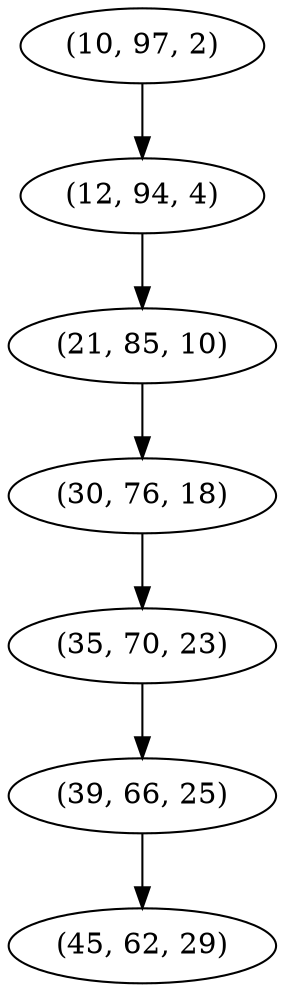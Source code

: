 digraph tree {
    "(10, 97, 2)";
    "(12, 94, 4)";
    "(21, 85, 10)";
    "(30, 76, 18)";
    "(35, 70, 23)";
    "(39, 66, 25)";
    "(45, 62, 29)";
    "(10, 97, 2)" -> "(12, 94, 4)";
    "(12, 94, 4)" -> "(21, 85, 10)";
    "(21, 85, 10)" -> "(30, 76, 18)";
    "(30, 76, 18)" -> "(35, 70, 23)";
    "(35, 70, 23)" -> "(39, 66, 25)";
    "(39, 66, 25)" -> "(45, 62, 29)";
}

